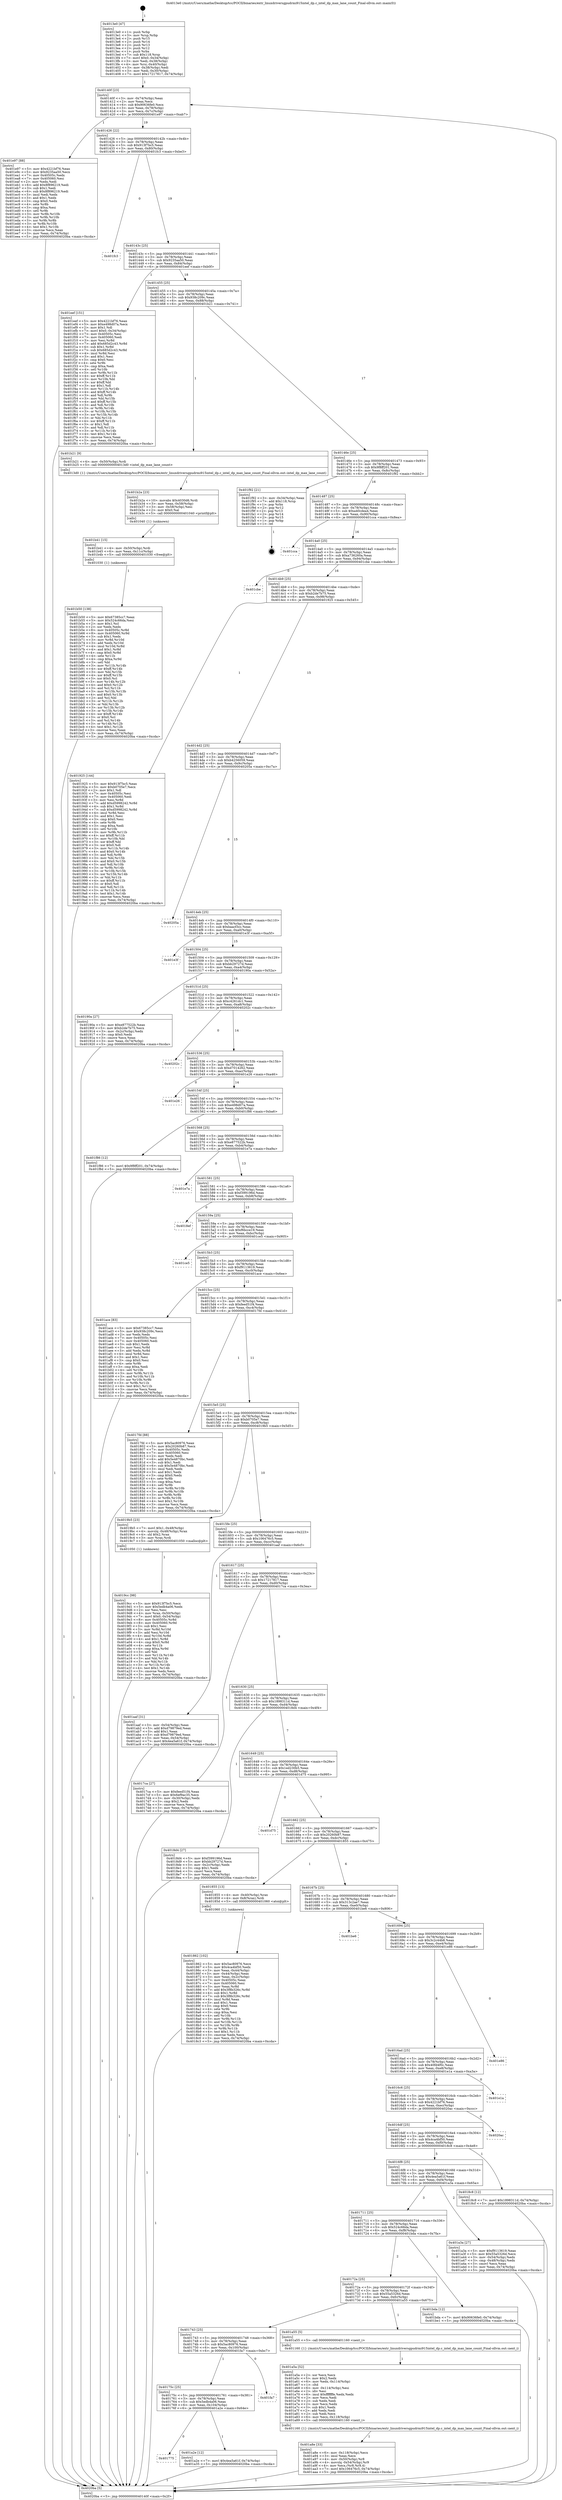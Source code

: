 digraph "0x4013e0" {
  label = "0x4013e0 (/mnt/c/Users/mathe/Desktop/tcc/POCII/binaries/extr_linuxdriversgpudrmi915intel_dp.c_intel_dp_max_lane_count_Final-ollvm.out::main(0))"
  labelloc = "t"
  node[shape=record]

  Entry [label="",width=0.3,height=0.3,shape=circle,fillcolor=black,style=filled]
  "0x40140f" [label="{
     0x40140f [23]\l
     | [instrs]\l
     &nbsp;&nbsp;0x40140f \<+3\>: mov -0x74(%rbp),%eax\l
     &nbsp;&nbsp;0x401412 \<+2\>: mov %eax,%ecx\l
     &nbsp;&nbsp;0x401414 \<+6\>: sub $0x90636fe0,%ecx\l
     &nbsp;&nbsp;0x40141a \<+3\>: mov %eax,-0x78(%rbp)\l
     &nbsp;&nbsp;0x40141d \<+3\>: mov %ecx,-0x7c(%rbp)\l
     &nbsp;&nbsp;0x401420 \<+6\>: je 0000000000401e97 \<main+0xab7\>\l
  }"]
  "0x401e97" [label="{
     0x401e97 [88]\l
     | [instrs]\l
     &nbsp;&nbsp;0x401e97 \<+5\>: mov $0x4221bf76,%eax\l
     &nbsp;&nbsp;0x401e9c \<+5\>: mov $0x9235aa50,%ecx\l
     &nbsp;&nbsp;0x401ea1 \<+7\>: mov 0x40505c,%edx\l
     &nbsp;&nbsp;0x401ea8 \<+7\>: mov 0x405060,%esi\l
     &nbsp;&nbsp;0x401eaf \<+2\>: mov %edx,%edi\l
     &nbsp;&nbsp;0x401eb1 \<+6\>: add $0x8f896219,%edi\l
     &nbsp;&nbsp;0x401eb7 \<+3\>: sub $0x1,%edi\l
     &nbsp;&nbsp;0x401eba \<+6\>: sub $0x8f896219,%edi\l
     &nbsp;&nbsp;0x401ec0 \<+3\>: imul %edi,%edx\l
     &nbsp;&nbsp;0x401ec3 \<+3\>: and $0x1,%edx\l
     &nbsp;&nbsp;0x401ec6 \<+3\>: cmp $0x0,%edx\l
     &nbsp;&nbsp;0x401ec9 \<+4\>: sete %r8b\l
     &nbsp;&nbsp;0x401ecd \<+3\>: cmp $0xa,%esi\l
     &nbsp;&nbsp;0x401ed0 \<+4\>: setl %r9b\l
     &nbsp;&nbsp;0x401ed4 \<+3\>: mov %r8b,%r10b\l
     &nbsp;&nbsp;0x401ed7 \<+3\>: and %r9b,%r10b\l
     &nbsp;&nbsp;0x401eda \<+3\>: xor %r9b,%r8b\l
     &nbsp;&nbsp;0x401edd \<+3\>: or %r8b,%r10b\l
     &nbsp;&nbsp;0x401ee0 \<+4\>: test $0x1,%r10b\l
     &nbsp;&nbsp;0x401ee4 \<+3\>: cmovne %ecx,%eax\l
     &nbsp;&nbsp;0x401ee7 \<+3\>: mov %eax,-0x74(%rbp)\l
     &nbsp;&nbsp;0x401eea \<+5\>: jmp 00000000004020ba \<main+0xcda\>\l
  }"]
  "0x401426" [label="{
     0x401426 [22]\l
     | [instrs]\l
     &nbsp;&nbsp;0x401426 \<+5\>: jmp 000000000040142b \<main+0x4b\>\l
     &nbsp;&nbsp;0x40142b \<+3\>: mov -0x78(%rbp),%eax\l
     &nbsp;&nbsp;0x40142e \<+5\>: sub $0x913f7bc5,%eax\l
     &nbsp;&nbsp;0x401433 \<+3\>: mov %eax,-0x80(%rbp)\l
     &nbsp;&nbsp;0x401436 \<+6\>: je 0000000000401fc3 \<main+0xbe3\>\l
  }"]
  Exit [label="",width=0.3,height=0.3,shape=circle,fillcolor=black,style=filled,peripheries=2]
  "0x401fc3" [label="{
     0x401fc3\l
  }", style=dashed]
  "0x40143c" [label="{
     0x40143c [25]\l
     | [instrs]\l
     &nbsp;&nbsp;0x40143c \<+5\>: jmp 0000000000401441 \<main+0x61\>\l
     &nbsp;&nbsp;0x401441 \<+3\>: mov -0x78(%rbp),%eax\l
     &nbsp;&nbsp;0x401444 \<+5\>: sub $0x9235aa50,%eax\l
     &nbsp;&nbsp;0x401449 \<+6\>: mov %eax,-0x84(%rbp)\l
     &nbsp;&nbsp;0x40144f \<+6\>: je 0000000000401eef \<main+0xb0f\>\l
  }"]
  "0x401b50" [label="{
     0x401b50 [138]\l
     | [instrs]\l
     &nbsp;&nbsp;0x401b50 \<+5\>: mov $0x67385cc7,%eax\l
     &nbsp;&nbsp;0x401b55 \<+5\>: mov $0x524c66da,%esi\l
     &nbsp;&nbsp;0x401b5a \<+2\>: mov $0x1,%cl\l
     &nbsp;&nbsp;0x401b5c \<+2\>: xor %edx,%edx\l
     &nbsp;&nbsp;0x401b5e \<+8\>: mov 0x40505c,%r8d\l
     &nbsp;&nbsp;0x401b66 \<+8\>: mov 0x405060,%r9d\l
     &nbsp;&nbsp;0x401b6e \<+3\>: sub $0x1,%edx\l
     &nbsp;&nbsp;0x401b71 \<+3\>: mov %r8d,%r10d\l
     &nbsp;&nbsp;0x401b74 \<+3\>: add %edx,%r10d\l
     &nbsp;&nbsp;0x401b77 \<+4\>: imul %r10d,%r8d\l
     &nbsp;&nbsp;0x401b7b \<+4\>: and $0x1,%r8d\l
     &nbsp;&nbsp;0x401b7f \<+4\>: cmp $0x0,%r8d\l
     &nbsp;&nbsp;0x401b83 \<+4\>: sete %r11b\l
     &nbsp;&nbsp;0x401b87 \<+4\>: cmp $0xa,%r9d\l
     &nbsp;&nbsp;0x401b8b \<+3\>: setl %bl\l
     &nbsp;&nbsp;0x401b8e \<+3\>: mov %r11b,%r14b\l
     &nbsp;&nbsp;0x401b91 \<+4\>: xor $0xff,%r14b\l
     &nbsp;&nbsp;0x401b95 \<+3\>: mov %bl,%r15b\l
     &nbsp;&nbsp;0x401b98 \<+4\>: xor $0xff,%r15b\l
     &nbsp;&nbsp;0x401b9c \<+3\>: xor $0x0,%cl\l
     &nbsp;&nbsp;0x401b9f \<+3\>: mov %r14b,%r12b\l
     &nbsp;&nbsp;0x401ba2 \<+4\>: and $0x0,%r12b\l
     &nbsp;&nbsp;0x401ba6 \<+3\>: and %cl,%r11b\l
     &nbsp;&nbsp;0x401ba9 \<+3\>: mov %r15b,%r13b\l
     &nbsp;&nbsp;0x401bac \<+4\>: and $0x0,%r13b\l
     &nbsp;&nbsp;0x401bb0 \<+2\>: and %cl,%bl\l
     &nbsp;&nbsp;0x401bb2 \<+3\>: or %r11b,%r12b\l
     &nbsp;&nbsp;0x401bb5 \<+3\>: or %bl,%r13b\l
     &nbsp;&nbsp;0x401bb8 \<+3\>: xor %r13b,%r12b\l
     &nbsp;&nbsp;0x401bbb \<+3\>: or %r15b,%r14b\l
     &nbsp;&nbsp;0x401bbe \<+4\>: xor $0xff,%r14b\l
     &nbsp;&nbsp;0x401bc2 \<+3\>: or $0x0,%cl\l
     &nbsp;&nbsp;0x401bc5 \<+3\>: and %cl,%r14b\l
     &nbsp;&nbsp;0x401bc8 \<+3\>: or %r14b,%r12b\l
     &nbsp;&nbsp;0x401bcb \<+4\>: test $0x1,%r12b\l
     &nbsp;&nbsp;0x401bcf \<+3\>: cmovne %esi,%eax\l
     &nbsp;&nbsp;0x401bd2 \<+3\>: mov %eax,-0x74(%rbp)\l
     &nbsp;&nbsp;0x401bd5 \<+5\>: jmp 00000000004020ba \<main+0xcda\>\l
  }"]
  "0x401eef" [label="{
     0x401eef [151]\l
     | [instrs]\l
     &nbsp;&nbsp;0x401eef \<+5\>: mov $0x4221bf76,%eax\l
     &nbsp;&nbsp;0x401ef4 \<+5\>: mov $0xe498d07a,%ecx\l
     &nbsp;&nbsp;0x401ef9 \<+2\>: mov $0x1,%dl\l
     &nbsp;&nbsp;0x401efb \<+7\>: movl $0x0,-0x34(%rbp)\l
     &nbsp;&nbsp;0x401f02 \<+7\>: mov 0x40505c,%esi\l
     &nbsp;&nbsp;0x401f09 \<+7\>: mov 0x405060,%edi\l
     &nbsp;&nbsp;0x401f10 \<+3\>: mov %esi,%r8d\l
     &nbsp;&nbsp;0x401f13 \<+7\>: add $0x685d2c43,%r8d\l
     &nbsp;&nbsp;0x401f1a \<+4\>: sub $0x1,%r8d\l
     &nbsp;&nbsp;0x401f1e \<+7\>: sub $0x685d2c43,%r8d\l
     &nbsp;&nbsp;0x401f25 \<+4\>: imul %r8d,%esi\l
     &nbsp;&nbsp;0x401f29 \<+3\>: and $0x1,%esi\l
     &nbsp;&nbsp;0x401f2c \<+3\>: cmp $0x0,%esi\l
     &nbsp;&nbsp;0x401f2f \<+4\>: sete %r9b\l
     &nbsp;&nbsp;0x401f33 \<+3\>: cmp $0xa,%edi\l
     &nbsp;&nbsp;0x401f36 \<+4\>: setl %r10b\l
     &nbsp;&nbsp;0x401f3a \<+3\>: mov %r9b,%r11b\l
     &nbsp;&nbsp;0x401f3d \<+4\>: xor $0xff,%r11b\l
     &nbsp;&nbsp;0x401f41 \<+3\>: mov %r10b,%bl\l
     &nbsp;&nbsp;0x401f44 \<+3\>: xor $0xff,%bl\l
     &nbsp;&nbsp;0x401f47 \<+3\>: xor $0x1,%dl\l
     &nbsp;&nbsp;0x401f4a \<+3\>: mov %r11b,%r14b\l
     &nbsp;&nbsp;0x401f4d \<+4\>: and $0xff,%r14b\l
     &nbsp;&nbsp;0x401f51 \<+3\>: and %dl,%r9b\l
     &nbsp;&nbsp;0x401f54 \<+3\>: mov %bl,%r15b\l
     &nbsp;&nbsp;0x401f57 \<+4\>: and $0xff,%r15b\l
     &nbsp;&nbsp;0x401f5b \<+3\>: and %dl,%r10b\l
     &nbsp;&nbsp;0x401f5e \<+3\>: or %r9b,%r14b\l
     &nbsp;&nbsp;0x401f61 \<+3\>: or %r10b,%r15b\l
     &nbsp;&nbsp;0x401f64 \<+3\>: xor %r15b,%r14b\l
     &nbsp;&nbsp;0x401f67 \<+3\>: or %bl,%r11b\l
     &nbsp;&nbsp;0x401f6a \<+4\>: xor $0xff,%r11b\l
     &nbsp;&nbsp;0x401f6e \<+3\>: or $0x1,%dl\l
     &nbsp;&nbsp;0x401f71 \<+3\>: and %dl,%r11b\l
     &nbsp;&nbsp;0x401f74 \<+3\>: or %r11b,%r14b\l
     &nbsp;&nbsp;0x401f77 \<+4\>: test $0x1,%r14b\l
     &nbsp;&nbsp;0x401f7b \<+3\>: cmovne %ecx,%eax\l
     &nbsp;&nbsp;0x401f7e \<+3\>: mov %eax,-0x74(%rbp)\l
     &nbsp;&nbsp;0x401f81 \<+5\>: jmp 00000000004020ba \<main+0xcda\>\l
  }"]
  "0x401455" [label="{
     0x401455 [25]\l
     | [instrs]\l
     &nbsp;&nbsp;0x401455 \<+5\>: jmp 000000000040145a \<main+0x7a\>\l
     &nbsp;&nbsp;0x40145a \<+3\>: mov -0x78(%rbp),%eax\l
     &nbsp;&nbsp;0x40145d \<+5\>: sub $0x938c209c,%eax\l
     &nbsp;&nbsp;0x401462 \<+6\>: mov %eax,-0x88(%rbp)\l
     &nbsp;&nbsp;0x401468 \<+6\>: je 0000000000401b21 \<main+0x741\>\l
  }"]
  "0x401b41" [label="{
     0x401b41 [15]\l
     | [instrs]\l
     &nbsp;&nbsp;0x401b41 \<+4\>: mov -0x50(%rbp),%rdi\l
     &nbsp;&nbsp;0x401b45 \<+6\>: mov %eax,-0x11c(%rbp)\l
     &nbsp;&nbsp;0x401b4b \<+5\>: call 0000000000401030 \<free@plt\>\l
     | [calls]\l
     &nbsp;&nbsp;0x401030 \{1\} (unknown)\l
  }"]
  "0x401b21" [label="{
     0x401b21 [9]\l
     | [instrs]\l
     &nbsp;&nbsp;0x401b21 \<+4\>: mov -0x50(%rbp),%rdi\l
     &nbsp;&nbsp;0x401b25 \<+5\>: call 00000000004013d0 \<intel_dp_max_lane_count\>\l
     | [calls]\l
     &nbsp;&nbsp;0x4013d0 \{1\} (/mnt/c/Users/mathe/Desktop/tcc/POCII/binaries/extr_linuxdriversgpudrmi915intel_dp.c_intel_dp_max_lane_count_Final-ollvm.out::intel_dp_max_lane_count)\l
  }"]
  "0x40146e" [label="{
     0x40146e [25]\l
     | [instrs]\l
     &nbsp;&nbsp;0x40146e \<+5\>: jmp 0000000000401473 \<main+0x93\>\l
     &nbsp;&nbsp;0x401473 \<+3\>: mov -0x78(%rbp),%eax\l
     &nbsp;&nbsp;0x401476 \<+5\>: sub $0x9f8ff201,%eax\l
     &nbsp;&nbsp;0x40147b \<+6\>: mov %eax,-0x8c(%rbp)\l
     &nbsp;&nbsp;0x401481 \<+6\>: je 0000000000401f92 \<main+0xbb2\>\l
  }"]
  "0x401b2a" [label="{
     0x401b2a [23]\l
     | [instrs]\l
     &nbsp;&nbsp;0x401b2a \<+10\>: movabs $0x4030d6,%rdi\l
     &nbsp;&nbsp;0x401b34 \<+3\>: mov %eax,-0x58(%rbp)\l
     &nbsp;&nbsp;0x401b37 \<+3\>: mov -0x58(%rbp),%esi\l
     &nbsp;&nbsp;0x401b3a \<+2\>: mov $0x0,%al\l
     &nbsp;&nbsp;0x401b3c \<+5\>: call 0000000000401040 \<printf@plt\>\l
     | [calls]\l
     &nbsp;&nbsp;0x401040 \{1\} (unknown)\l
  }"]
  "0x401f92" [label="{
     0x401f92 [21]\l
     | [instrs]\l
     &nbsp;&nbsp;0x401f92 \<+3\>: mov -0x34(%rbp),%eax\l
     &nbsp;&nbsp;0x401f95 \<+7\>: add $0x118,%rsp\l
     &nbsp;&nbsp;0x401f9c \<+1\>: pop %rbx\l
     &nbsp;&nbsp;0x401f9d \<+2\>: pop %r12\l
     &nbsp;&nbsp;0x401f9f \<+2\>: pop %r13\l
     &nbsp;&nbsp;0x401fa1 \<+2\>: pop %r14\l
     &nbsp;&nbsp;0x401fa3 \<+2\>: pop %r15\l
     &nbsp;&nbsp;0x401fa5 \<+1\>: pop %rbp\l
     &nbsp;&nbsp;0x401fa6 \<+1\>: ret\l
  }"]
  "0x401487" [label="{
     0x401487 [25]\l
     | [instrs]\l
     &nbsp;&nbsp;0x401487 \<+5\>: jmp 000000000040148c \<main+0xac\>\l
     &nbsp;&nbsp;0x40148c \<+3\>: mov -0x78(%rbp),%eax\l
     &nbsp;&nbsp;0x40148f \<+5\>: sub $0xa40cdea4,%eax\l
     &nbsp;&nbsp;0x401494 \<+6\>: mov %eax,-0x90(%rbp)\l
     &nbsp;&nbsp;0x40149a \<+6\>: je 0000000000401cca \<main+0x8ea\>\l
  }"]
  "0x401a8e" [label="{
     0x401a8e [33]\l
     | [instrs]\l
     &nbsp;&nbsp;0x401a8e \<+6\>: mov -0x118(%rbp),%ecx\l
     &nbsp;&nbsp;0x401a94 \<+3\>: imul %eax,%ecx\l
     &nbsp;&nbsp;0x401a97 \<+4\>: mov -0x50(%rbp),%r8\l
     &nbsp;&nbsp;0x401a9b \<+4\>: movslq -0x54(%rbp),%r9\l
     &nbsp;&nbsp;0x401a9f \<+4\>: mov %ecx,(%r8,%r9,4)\l
     &nbsp;&nbsp;0x401aa3 \<+7\>: movl $0x106476c5,-0x74(%rbp)\l
     &nbsp;&nbsp;0x401aaa \<+5\>: jmp 00000000004020ba \<main+0xcda\>\l
  }"]
  "0x401cca" [label="{
     0x401cca\l
  }", style=dashed]
  "0x4014a0" [label="{
     0x4014a0 [25]\l
     | [instrs]\l
     &nbsp;&nbsp;0x4014a0 \<+5\>: jmp 00000000004014a5 \<main+0xc5\>\l
     &nbsp;&nbsp;0x4014a5 \<+3\>: mov -0x78(%rbp),%eax\l
     &nbsp;&nbsp;0x4014a8 \<+5\>: sub $0xa736260a,%eax\l
     &nbsp;&nbsp;0x4014ad \<+6\>: mov %eax,-0x94(%rbp)\l
     &nbsp;&nbsp;0x4014b3 \<+6\>: je 0000000000401cbe \<main+0x8de\>\l
  }"]
  "0x401a5a" [label="{
     0x401a5a [52]\l
     | [instrs]\l
     &nbsp;&nbsp;0x401a5a \<+2\>: xor %ecx,%ecx\l
     &nbsp;&nbsp;0x401a5c \<+5\>: mov $0x2,%edx\l
     &nbsp;&nbsp;0x401a61 \<+6\>: mov %edx,-0x114(%rbp)\l
     &nbsp;&nbsp;0x401a67 \<+1\>: cltd\l
     &nbsp;&nbsp;0x401a68 \<+6\>: mov -0x114(%rbp),%esi\l
     &nbsp;&nbsp;0x401a6e \<+2\>: idiv %esi\l
     &nbsp;&nbsp;0x401a70 \<+6\>: imul $0xfffffffe,%edx,%edx\l
     &nbsp;&nbsp;0x401a76 \<+2\>: mov %ecx,%edi\l
     &nbsp;&nbsp;0x401a78 \<+2\>: sub %edx,%edi\l
     &nbsp;&nbsp;0x401a7a \<+2\>: mov %ecx,%edx\l
     &nbsp;&nbsp;0x401a7c \<+3\>: sub $0x1,%edx\l
     &nbsp;&nbsp;0x401a7f \<+2\>: add %edx,%edi\l
     &nbsp;&nbsp;0x401a81 \<+2\>: sub %edi,%ecx\l
     &nbsp;&nbsp;0x401a83 \<+6\>: mov %ecx,-0x118(%rbp)\l
     &nbsp;&nbsp;0x401a89 \<+5\>: call 0000000000401160 \<next_i\>\l
     | [calls]\l
     &nbsp;&nbsp;0x401160 \{1\} (/mnt/c/Users/mathe/Desktop/tcc/POCII/binaries/extr_linuxdriversgpudrmi915intel_dp.c_intel_dp_max_lane_count_Final-ollvm.out::next_i)\l
  }"]
  "0x401cbe" [label="{
     0x401cbe\l
  }", style=dashed]
  "0x4014b9" [label="{
     0x4014b9 [25]\l
     | [instrs]\l
     &nbsp;&nbsp;0x4014b9 \<+5\>: jmp 00000000004014be \<main+0xde\>\l
     &nbsp;&nbsp;0x4014be \<+3\>: mov -0x78(%rbp),%eax\l
     &nbsp;&nbsp;0x4014c1 \<+5\>: sub $0xb2de7b75,%eax\l
     &nbsp;&nbsp;0x4014c6 \<+6\>: mov %eax,-0x98(%rbp)\l
     &nbsp;&nbsp;0x4014cc \<+6\>: je 0000000000401925 \<main+0x545\>\l
  }"]
  "0x401775" [label="{
     0x401775\l
  }", style=dashed]
  "0x401925" [label="{
     0x401925 [144]\l
     | [instrs]\l
     &nbsp;&nbsp;0x401925 \<+5\>: mov $0x913f7bc5,%eax\l
     &nbsp;&nbsp;0x40192a \<+5\>: mov $0xb0705e7,%ecx\l
     &nbsp;&nbsp;0x40192f \<+2\>: mov $0x1,%dl\l
     &nbsp;&nbsp;0x401931 \<+7\>: mov 0x40505c,%esi\l
     &nbsp;&nbsp;0x401938 \<+7\>: mov 0x405060,%edi\l
     &nbsp;&nbsp;0x40193f \<+3\>: mov %esi,%r8d\l
     &nbsp;&nbsp;0x401942 \<+7\>: add $0xd5998242,%r8d\l
     &nbsp;&nbsp;0x401949 \<+4\>: sub $0x1,%r8d\l
     &nbsp;&nbsp;0x40194d \<+7\>: sub $0xd5998242,%r8d\l
     &nbsp;&nbsp;0x401954 \<+4\>: imul %r8d,%esi\l
     &nbsp;&nbsp;0x401958 \<+3\>: and $0x1,%esi\l
     &nbsp;&nbsp;0x40195b \<+3\>: cmp $0x0,%esi\l
     &nbsp;&nbsp;0x40195e \<+4\>: sete %r9b\l
     &nbsp;&nbsp;0x401962 \<+3\>: cmp $0xa,%edi\l
     &nbsp;&nbsp;0x401965 \<+4\>: setl %r10b\l
     &nbsp;&nbsp;0x401969 \<+3\>: mov %r9b,%r11b\l
     &nbsp;&nbsp;0x40196c \<+4\>: xor $0xff,%r11b\l
     &nbsp;&nbsp;0x401970 \<+3\>: mov %r10b,%bl\l
     &nbsp;&nbsp;0x401973 \<+3\>: xor $0xff,%bl\l
     &nbsp;&nbsp;0x401976 \<+3\>: xor $0x0,%dl\l
     &nbsp;&nbsp;0x401979 \<+3\>: mov %r11b,%r14b\l
     &nbsp;&nbsp;0x40197c \<+4\>: and $0x0,%r14b\l
     &nbsp;&nbsp;0x401980 \<+3\>: and %dl,%r9b\l
     &nbsp;&nbsp;0x401983 \<+3\>: mov %bl,%r15b\l
     &nbsp;&nbsp;0x401986 \<+4\>: and $0x0,%r15b\l
     &nbsp;&nbsp;0x40198a \<+3\>: and %dl,%r10b\l
     &nbsp;&nbsp;0x40198d \<+3\>: or %r9b,%r14b\l
     &nbsp;&nbsp;0x401990 \<+3\>: or %r10b,%r15b\l
     &nbsp;&nbsp;0x401993 \<+3\>: xor %r15b,%r14b\l
     &nbsp;&nbsp;0x401996 \<+3\>: or %bl,%r11b\l
     &nbsp;&nbsp;0x401999 \<+4\>: xor $0xff,%r11b\l
     &nbsp;&nbsp;0x40199d \<+3\>: or $0x0,%dl\l
     &nbsp;&nbsp;0x4019a0 \<+3\>: and %dl,%r11b\l
     &nbsp;&nbsp;0x4019a3 \<+3\>: or %r11b,%r14b\l
     &nbsp;&nbsp;0x4019a6 \<+4\>: test $0x1,%r14b\l
     &nbsp;&nbsp;0x4019aa \<+3\>: cmovne %ecx,%eax\l
     &nbsp;&nbsp;0x4019ad \<+3\>: mov %eax,-0x74(%rbp)\l
     &nbsp;&nbsp;0x4019b0 \<+5\>: jmp 00000000004020ba \<main+0xcda\>\l
  }"]
  "0x4014d2" [label="{
     0x4014d2 [25]\l
     | [instrs]\l
     &nbsp;&nbsp;0x4014d2 \<+5\>: jmp 00000000004014d7 \<main+0xf7\>\l
     &nbsp;&nbsp;0x4014d7 \<+3\>: mov -0x78(%rbp),%eax\l
     &nbsp;&nbsp;0x4014da \<+5\>: sub $0xb4256059,%eax\l
     &nbsp;&nbsp;0x4014df \<+6\>: mov %eax,-0x9c(%rbp)\l
     &nbsp;&nbsp;0x4014e5 \<+6\>: je 000000000040205a \<main+0xc7a\>\l
  }"]
  "0x401a2e" [label="{
     0x401a2e [12]\l
     | [instrs]\l
     &nbsp;&nbsp;0x401a2e \<+7\>: movl $0x4ea5a61f,-0x74(%rbp)\l
     &nbsp;&nbsp;0x401a35 \<+5\>: jmp 00000000004020ba \<main+0xcda\>\l
  }"]
  "0x40205a" [label="{
     0x40205a\l
  }", style=dashed]
  "0x4014eb" [label="{
     0x4014eb [25]\l
     | [instrs]\l
     &nbsp;&nbsp;0x4014eb \<+5\>: jmp 00000000004014f0 \<main+0x110\>\l
     &nbsp;&nbsp;0x4014f0 \<+3\>: mov -0x78(%rbp),%eax\l
     &nbsp;&nbsp;0x4014f3 \<+5\>: sub $0xbaacf3cc,%eax\l
     &nbsp;&nbsp;0x4014f8 \<+6\>: mov %eax,-0xa0(%rbp)\l
     &nbsp;&nbsp;0x4014fe \<+6\>: je 0000000000401e3f \<main+0xa5f\>\l
  }"]
  "0x40175c" [label="{
     0x40175c [25]\l
     | [instrs]\l
     &nbsp;&nbsp;0x40175c \<+5\>: jmp 0000000000401761 \<main+0x381\>\l
     &nbsp;&nbsp;0x401761 \<+3\>: mov -0x78(%rbp),%eax\l
     &nbsp;&nbsp;0x401764 \<+5\>: sub $0x5edb4a06,%eax\l
     &nbsp;&nbsp;0x401769 \<+6\>: mov %eax,-0x104(%rbp)\l
     &nbsp;&nbsp;0x40176f \<+6\>: je 0000000000401a2e \<main+0x64e\>\l
  }"]
  "0x401e3f" [label="{
     0x401e3f\l
  }", style=dashed]
  "0x401504" [label="{
     0x401504 [25]\l
     | [instrs]\l
     &nbsp;&nbsp;0x401504 \<+5\>: jmp 0000000000401509 \<main+0x129\>\l
     &nbsp;&nbsp;0x401509 \<+3\>: mov -0x78(%rbp),%eax\l
     &nbsp;&nbsp;0x40150c \<+5\>: sub $0xbb29727d,%eax\l
     &nbsp;&nbsp;0x401511 \<+6\>: mov %eax,-0xa4(%rbp)\l
     &nbsp;&nbsp;0x401517 \<+6\>: je 000000000040190a \<main+0x52a\>\l
  }"]
  "0x401fa7" [label="{
     0x401fa7\l
  }", style=dashed]
  "0x40190a" [label="{
     0x40190a [27]\l
     | [instrs]\l
     &nbsp;&nbsp;0x40190a \<+5\>: mov $0xe877522b,%eax\l
     &nbsp;&nbsp;0x40190f \<+5\>: mov $0xb2de7b75,%ecx\l
     &nbsp;&nbsp;0x401914 \<+3\>: mov -0x2c(%rbp),%edx\l
     &nbsp;&nbsp;0x401917 \<+3\>: cmp $0x0,%edx\l
     &nbsp;&nbsp;0x40191a \<+3\>: cmove %ecx,%eax\l
     &nbsp;&nbsp;0x40191d \<+3\>: mov %eax,-0x74(%rbp)\l
     &nbsp;&nbsp;0x401920 \<+5\>: jmp 00000000004020ba \<main+0xcda\>\l
  }"]
  "0x40151d" [label="{
     0x40151d [25]\l
     | [instrs]\l
     &nbsp;&nbsp;0x40151d \<+5\>: jmp 0000000000401522 \<main+0x142\>\l
     &nbsp;&nbsp;0x401522 \<+3\>: mov -0x78(%rbp),%eax\l
     &nbsp;&nbsp;0x401525 \<+5\>: sub $0xc4261dc1,%eax\l
     &nbsp;&nbsp;0x40152a \<+6\>: mov %eax,-0xa8(%rbp)\l
     &nbsp;&nbsp;0x401530 \<+6\>: je 000000000040202c \<main+0xc4c\>\l
  }"]
  "0x401743" [label="{
     0x401743 [25]\l
     | [instrs]\l
     &nbsp;&nbsp;0x401743 \<+5\>: jmp 0000000000401748 \<main+0x368\>\l
     &nbsp;&nbsp;0x401748 \<+3\>: mov -0x78(%rbp),%eax\l
     &nbsp;&nbsp;0x40174b \<+5\>: sub $0x5ac80976,%eax\l
     &nbsp;&nbsp;0x401750 \<+6\>: mov %eax,-0x100(%rbp)\l
     &nbsp;&nbsp;0x401756 \<+6\>: je 0000000000401fa7 \<main+0xbc7\>\l
  }"]
  "0x40202c" [label="{
     0x40202c\l
  }", style=dashed]
  "0x401536" [label="{
     0x401536 [25]\l
     | [instrs]\l
     &nbsp;&nbsp;0x401536 \<+5\>: jmp 000000000040153b \<main+0x15b\>\l
     &nbsp;&nbsp;0x40153b \<+3\>: mov -0x78(%rbp),%eax\l
     &nbsp;&nbsp;0x40153e \<+5\>: sub $0xd7014262,%eax\l
     &nbsp;&nbsp;0x401543 \<+6\>: mov %eax,-0xac(%rbp)\l
     &nbsp;&nbsp;0x401549 \<+6\>: je 0000000000401e26 \<main+0xa46\>\l
  }"]
  "0x401a55" [label="{
     0x401a55 [5]\l
     | [instrs]\l
     &nbsp;&nbsp;0x401a55 \<+5\>: call 0000000000401160 \<next_i\>\l
     | [calls]\l
     &nbsp;&nbsp;0x401160 \{1\} (/mnt/c/Users/mathe/Desktop/tcc/POCII/binaries/extr_linuxdriversgpudrmi915intel_dp.c_intel_dp_max_lane_count_Final-ollvm.out::next_i)\l
  }"]
  "0x401e26" [label="{
     0x401e26\l
  }", style=dashed]
  "0x40154f" [label="{
     0x40154f [25]\l
     | [instrs]\l
     &nbsp;&nbsp;0x40154f \<+5\>: jmp 0000000000401554 \<main+0x174\>\l
     &nbsp;&nbsp;0x401554 \<+3\>: mov -0x78(%rbp),%eax\l
     &nbsp;&nbsp;0x401557 \<+5\>: sub $0xe498d07a,%eax\l
     &nbsp;&nbsp;0x40155c \<+6\>: mov %eax,-0xb0(%rbp)\l
     &nbsp;&nbsp;0x401562 \<+6\>: je 0000000000401f86 \<main+0xba6\>\l
  }"]
  "0x40172a" [label="{
     0x40172a [25]\l
     | [instrs]\l
     &nbsp;&nbsp;0x40172a \<+5\>: jmp 000000000040172f \<main+0x34f\>\l
     &nbsp;&nbsp;0x40172f \<+3\>: mov -0x78(%rbp),%eax\l
     &nbsp;&nbsp;0x401732 \<+5\>: sub $0x55a5326d,%eax\l
     &nbsp;&nbsp;0x401737 \<+6\>: mov %eax,-0xfc(%rbp)\l
     &nbsp;&nbsp;0x40173d \<+6\>: je 0000000000401a55 \<main+0x675\>\l
  }"]
  "0x401f86" [label="{
     0x401f86 [12]\l
     | [instrs]\l
     &nbsp;&nbsp;0x401f86 \<+7\>: movl $0x9f8ff201,-0x74(%rbp)\l
     &nbsp;&nbsp;0x401f8d \<+5\>: jmp 00000000004020ba \<main+0xcda\>\l
  }"]
  "0x401568" [label="{
     0x401568 [25]\l
     | [instrs]\l
     &nbsp;&nbsp;0x401568 \<+5\>: jmp 000000000040156d \<main+0x18d\>\l
     &nbsp;&nbsp;0x40156d \<+3\>: mov -0x78(%rbp),%eax\l
     &nbsp;&nbsp;0x401570 \<+5\>: sub $0xe877522b,%eax\l
     &nbsp;&nbsp;0x401575 \<+6\>: mov %eax,-0xb4(%rbp)\l
     &nbsp;&nbsp;0x40157b \<+6\>: je 0000000000401e7a \<main+0xa9a\>\l
  }"]
  "0x401bda" [label="{
     0x401bda [12]\l
     | [instrs]\l
     &nbsp;&nbsp;0x401bda \<+7\>: movl $0x90636fe0,-0x74(%rbp)\l
     &nbsp;&nbsp;0x401be1 \<+5\>: jmp 00000000004020ba \<main+0xcda\>\l
  }"]
  "0x401e7a" [label="{
     0x401e7a\l
  }", style=dashed]
  "0x401581" [label="{
     0x401581 [25]\l
     | [instrs]\l
     &nbsp;&nbsp;0x401581 \<+5\>: jmp 0000000000401586 \<main+0x1a6\>\l
     &nbsp;&nbsp;0x401586 \<+3\>: mov -0x78(%rbp),%eax\l
     &nbsp;&nbsp;0x401589 \<+5\>: sub $0xf399196d,%eax\l
     &nbsp;&nbsp;0x40158e \<+6\>: mov %eax,-0xb8(%rbp)\l
     &nbsp;&nbsp;0x401594 \<+6\>: je 00000000004018ef \<main+0x50f\>\l
  }"]
  "0x401711" [label="{
     0x401711 [25]\l
     | [instrs]\l
     &nbsp;&nbsp;0x401711 \<+5\>: jmp 0000000000401716 \<main+0x336\>\l
     &nbsp;&nbsp;0x401716 \<+3\>: mov -0x78(%rbp),%eax\l
     &nbsp;&nbsp;0x401719 \<+5\>: sub $0x524c66da,%eax\l
     &nbsp;&nbsp;0x40171e \<+6\>: mov %eax,-0xf8(%rbp)\l
     &nbsp;&nbsp;0x401724 \<+6\>: je 0000000000401bda \<main+0x7fa\>\l
  }"]
  "0x4018ef" [label="{
     0x4018ef\l
  }", style=dashed]
  "0x40159a" [label="{
     0x40159a [25]\l
     | [instrs]\l
     &nbsp;&nbsp;0x40159a \<+5\>: jmp 000000000040159f \<main+0x1bf\>\l
     &nbsp;&nbsp;0x40159f \<+3\>: mov -0x78(%rbp),%eax\l
     &nbsp;&nbsp;0x4015a2 \<+5\>: sub $0xf6bcce19,%eax\l
     &nbsp;&nbsp;0x4015a7 \<+6\>: mov %eax,-0xbc(%rbp)\l
     &nbsp;&nbsp;0x4015ad \<+6\>: je 0000000000401ce5 \<main+0x905\>\l
  }"]
  "0x401a3a" [label="{
     0x401a3a [27]\l
     | [instrs]\l
     &nbsp;&nbsp;0x401a3a \<+5\>: mov $0xf9113619,%eax\l
     &nbsp;&nbsp;0x401a3f \<+5\>: mov $0x55a5326d,%ecx\l
     &nbsp;&nbsp;0x401a44 \<+3\>: mov -0x54(%rbp),%edx\l
     &nbsp;&nbsp;0x401a47 \<+3\>: cmp -0x48(%rbp),%edx\l
     &nbsp;&nbsp;0x401a4a \<+3\>: cmovl %ecx,%eax\l
     &nbsp;&nbsp;0x401a4d \<+3\>: mov %eax,-0x74(%rbp)\l
     &nbsp;&nbsp;0x401a50 \<+5\>: jmp 00000000004020ba \<main+0xcda\>\l
  }"]
  "0x401ce5" [label="{
     0x401ce5\l
  }", style=dashed]
  "0x4015b3" [label="{
     0x4015b3 [25]\l
     | [instrs]\l
     &nbsp;&nbsp;0x4015b3 \<+5\>: jmp 00000000004015b8 \<main+0x1d8\>\l
     &nbsp;&nbsp;0x4015b8 \<+3\>: mov -0x78(%rbp),%eax\l
     &nbsp;&nbsp;0x4015bb \<+5\>: sub $0xf9113619,%eax\l
     &nbsp;&nbsp;0x4015c0 \<+6\>: mov %eax,-0xc0(%rbp)\l
     &nbsp;&nbsp;0x4015c6 \<+6\>: je 0000000000401ace \<main+0x6ee\>\l
  }"]
  "0x4019cc" [label="{
     0x4019cc [98]\l
     | [instrs]\l
     &nbsp;&nbsp;0x4019cc \<+5\>: mov $0x913f7bc5,%ecx\l
     &nbsp;&nbsp;0x4019d1 \<+5\>: mov $0x5edb4a06,%edx\l
     &nbsp;&nbsp;0x4019d6 \<+2\>: xor %esi,%esi\l
     &nbsp;&nbsp;0x4019d8 \<+4\>: mov %rax,-0x50(%rbp)\l
     &nbsp;&nbsp;0x4019dc \<+7\>: movl $0x0,-0x54(%rbp)\l
     &nbsp;&nbsp;0x4019e3 \<+8\>: mov 0x40505c,%r8d\l
     &nbsp;&nbsp;0x4019eb \<+8\>: mov 0x405060,%r9d\l
     &nbsp;&nbsp;0x4019f3 \<+3\>: sub $0x1,%esi\l
     &nbsp;&nbsp;0x4019f6 \<+3\>: mov %r8d,%r10d\l
     &nbsp;&nbsp;0x4019f9 \<+3\>: add %esi,%r10d\l
     &nbsp;&nbsp;0x4019fc \<+4\>: imul %r10d,%r8d\l
     &nbsp;&nbsp;0x401a00 \<+4\>: and $0x1,%r8d\l
     &nbsp;&nbsp;0x401a04 \<+4\>: cmp $0x0,%r8d\l
     &nbsp;&nbsp;0x401a08 \<+4\>: sete %r11b\l
     &nbsp;&nbsp;0x401a0c \<+4\>: cmp $0xa,%r9d\l
     &nbsp;&nbsp;0x401a10 \<+3\>: setl %bl\l
     &nbsp;&nbsp;0x401a13 \<+3\>: mov %r11b,%r14b\l
     &nbsp;&nbsp;0x401a16 \<+3\>: and %bl,%r14b\l
     &nbsp;&nbsp;0x401a19 \<+3\>: xor %bl,%r11b\l
     &nbsp;&nbsp;0x401a1c \<+3\>: or %r11b,%r14b\l
     &nbsp;&nbsp;0x401a1f \<+4\>: test $0x1,%r14b\l
     &nbsp;&nbsp;0x401a23 \<+3\>: cmovne %edx,%ecx\l
     &nbsp;&nbsp;0x401a26 \<+3\>: mov %ecx,-0x74(%rbp)\l
     &nbsp;&nbsp;0x401a29 \<+5\>: jmp 00000000004020ba \<main+0xcda\>\l
  }"]
  "0x401ace" [label="{
     0x401ace [83]\l
     | [instrs]\l
     &nbsp;&nbsp;0x401ace \<+5\>: mov $0x67385cc7,%eax\l
     &nbsp;&nbsp;0x401ad3 \<+5\>: mov $0x938c209c,%ecx\l
     &nbsp;&nbsp;0x401ad8 \<+2\>: xor %edx,%edx\l
     &nbsp;&nbsp;0x401ada \<+7\>: mov 0x40505c,%esi\l
     &nbsp;&nbsp;0x401ae1 \<+7\>: mov 0x405060,%edi\l
     &nbsp;&nbsp;0x401ae8 \<+3\>: sub $0x1,%edx\l
     &nbsp;&nbsp;0x401aeb \<+3\>: mov %esi,%r8d\l
     &nbsp;&nbsp;0x401aee \<+3\>: add %edx,%r8d\l
     &nbsp;&nbsp;0x401af1 \<+4\>: imul %r8d,%esi\l
     &nbsp;&nbsp;0x401af5 \<+3\>: and $0x1,%esi\l
     &nbsp;&nbsp;0x401af8 \<+3\>: cmp $0x0,%esi\l
     &nbsp;&nbsp;0x401afb \<+4\>: sete %r9b\l
     &nbsp;&nbsp;0x401aff \<+3\>: cmp $0xa,%edi\l
     &nbsp;&nbsp;0x401b02 \<+4\>: setl %r10b\l
     &nbsp;&nbsp;0x401b06 \<+3\>: mov %r9b,%r11b\l
     &nbsp;&nbsp;0x401b09 \<+3\>: and %r10b,%r11b\l
     &nbsp;&nbsp;0x401b0c \<+3\>: xor %r10b,%r9b\l
     &nbsp;&nbsp;0x401b0f \<+3\>: or %r9b,%r11b\l
     &nbsp;&nbsp;0x401b12 \<+4\>: test $0x1,%r11b\l
     &nbsp;&nbsp;0x401b16 \<+3\>: cmovne %ecx,%eax\l
     &nbsp;&nbsp;0x401b19 \<+3\>: mov %eax,-0x74(%rbp)\l
     &nbsp;&nbsp;0x401b1c \<+5\>: jmp 00000000004020ba \<main+0xcda\>\l
  }"]
  "0x4015cc" [label="{
     0x4015cc [25]\l
     | [instrs]\l
     &nbsp;&nbsp;0x4015cc \<+5\>: jmp 00000000004015d1 \<main+0x1f1\>\l
     &nbsp;&nbsp;0x4015d1 \<+3\>: mov -0x78(%rbp),%eax\l
     &nbsp;&nbsp;0x4015d4 \<+5\>: sub $0xfeed51f4,%eax\l
     &nbsp;&nbsp;0x4015d9 \<+6\>: mov %eax,-0xc4(%rbp)\l
     &nbsp;&nbsp;0x4015df \<+6\>: je 00000000004017fd \<main+0x41d\>\l
  }"]
  "0x4016f8" [label="{
     0x4016f8 [25]\l
     | [instrs]\l
     &nbsp;&nbsp;0x4016f8 \<+5\>: jmp 00000000004016fd \<main+0x31d\>\l
     &nbsp;&nbsp;0x4016fd \<+3\>: mov -0x78(%rbp),%eax\l
     &nbsp;&nbsp;0x401700 \<+5\>: sub $0x4ea5a61f,%eax\l
     &nbsp;&nbsp;0x401705 \<+6\>: mov %eax,-0xf4(%rbp)\l
     &nbsp;&nbsp;0x40170b \<+6\>: je 0000000000401a3a \<main+0x65a\>\l
  }"]
  "0x4017fd" [label="{
     0x4017fd [88]\l
     | [instrs]\l
     &nbsp;&nbsp;0x4017fd \<+5\>: mov $0x5ac80976,%eax\l
     &nbsp;&nbsp;0x401802 \<+5\>: mov $0x20260b87,%ecx\l
     &nbsp;&nbsp;0x401807 \<+7\>: mov 0x40505c,%edx\l
     &nbsp;&nbsp;0x40180e \<+7\>: mov 0x405060,%esi\l
     &nbsp;&nbsp;0x401815 \<+2\>: mov %edx,%edi\l
     &nbsp;&nbsp;0x401817 \<+6\>: add $0x5e4870bc,%edi\l
     &nbsp;&nbsp;0x40181d \<+3\>: sub $0x1,%edi\l
     &nbsp;&nbsp;0x401820 \<+6\>: sub $0x5e4870bc,%edi\l
     &nbsp;&nbsp;0x401826 \<+3\>: imul %edi,%edx\l
     &nbsp;&nbsp;0x401829 \<+3\>: and $0x1,%edx\l
     &nbsp;&nbsp;0x40182c \<+3\>: cmp $0x0,%edx\l
     &nbsp;&nbsp;0x40182f \<+4\>: sete %r8b\l
     &nbsp;&nbsp;0x401833 \<+3\>: cmp $0xa,%esi\l
     &nbsp;&nbsp;0x401836 \<+4\>: setl %r9b\l
     &nbsp;&nbsp;0x40183a \<+3\>: mov %r8b,%r10b\l
     &nbsp;&nbsp;0x40183d \<+3\>: and %r9b,%r10b\l
     &nbsp;&nbsp;0x401840 \<+3\>: xor %r9b,%r8b\l
     &nbsp;&nbsp;0x401843 \<+3\>: or %r8b,%r10b\l
     &nbsp;&nbsp;0x401846 \<+4\>: test $0x1,%r10b\l
     &nbsp;&nbsp;0x40184a \<+3\>: cmovne %ecx,%eax\l
     &nbsp;&nbsp;0x40184d \<+3\>: mov %eax,-0x74(%rbp)\l
     &nbsp;&nbsp;0x401850 \<+5\>: jmp 00000000004020ba \<main+0xcda\>\l
  }"]
  "0x4015e5" [label="{
     0x4015e5 [25]\l
     | [instrs]\l
     &nbsp;&nbsp;0x4015e5 \<+5\>: jmp 00000000004015ea \<main+0x20a\>\l
     &nbsp;&nbsp;0x4015ea \<+3\>: mov -0x78(%rbp),%eax\l
     &nbsp;&nbsp;0x4015ed \<+5\>: sub $0xb0705e7,%eax\l
     &nbsp;&nbsp;0x4015f2 \<+6\>: mov %eax,-0xc8(%rbp)\l
     &nbsp;&nbsp;0x4015f8 \<+6\>: je 00000000004019b5 \<main+0x5d5\>\l
  }"]
  "0x4018c8" [label="{
     0x4018c8 [12]\l
     | [instrs]\l
     &nbsp;&nbsp;0x4018c8 \<+7\>: movl $0x1898311d,-0x74(%rbp)\l
     &nbsp;&nbsp;0x4018cf \<+5\>: jmp 00000000004020ba \<main+0xcda\>\l
  }"]
  "0x4019b5" [label="{
     0x4019b5 [23]\l
     | [instrs]\l
     &nbsp;&nbsp;0x4019b5 \<+7\>: movl $0x1,-0x48(%rbp)\l
     &nbsp;&nbsp;0x4019bc \<+4\>: movslq -0x48(%rbp),%rax\l
     &nbsp;&nbsp;0x4019c0 \<+4\>: shl $0x2,%rax\l
     &nbsp;&nbsp;0x4019c4 \<+3\>: mov %rax,%rdi\l
     &nbsp;&nbsp;0x4019c7 \<+5\>: call 0000000000401050 \<malloc@plt\>\l
     | [calls]\l
     &nbsp;&nbsp;0x401050 \{1\} (unknown)\l
  }"]
  "0x4015fe" [label="{
     0x4015fe [25]\l
     | [instrs]\l
     &nbsp;&nbsp;0x4015fe \<+5\>: jmp 0000000000401603 \<main+0x223\>\l
     &nbsp;&nbsp;0x401603 \<+3\>: mov -0x78(%rbp),%eax\l
     &nbsp;&nbsp;0x401606 \<+5\>: sub $0x106476c5,%eax\l
     &nbsp;&nbsp;0x40160b \<+6\>: mov %eax,-0xcc(%rbp)\l
     &nbsp;&nbsp;0x401611 \<+6\>: je 0000000000401aaf \<main+0x6cf\>\l
  }"]
  "0x4016df" [label="{
     0x4016df [25]\l
     | [instrs]\l
     &nbsp;&nbsp;0x4016df \<+5\>: jmp 00000000004016e4 \<main+0x304\>\l
     &nbsp;&nbsp;0x4016e4 \<+3\>: mov -0x78(%rbp),%eax\l
     &nbsp;&nbsp;0x4016e7 \<+5\>: sub $0x4ca4bf50,%eax\l
     &nbsp;&nbsp;0x4016ec \<+6\>: mov %eax,-0xf0(%rbp)\l
     &nbsp;&nbsp;0x4016f2 \<+6\>: je 00000000004018c8 \<main+0x4e8\>\l
  }"]
  "0x401aaf" [label="{
     0x401aaf [31]\l
     | [instrs]\l
     &nbsp;&nbsp;0x401aaf \<+3\>: mov -0x54(%rbp),%eax\l
     &nbsp;&nbsp;0x401ab2 \<+5\>: add $0xd79879ed,%eax\l
     &nbsp;&nbsp;0x401ab7 \<+3\>: add $0x1,%eax\l
     &nbsp;&nbsp;0x401aba \<+5\>: sub $0xd79879ed,%eax\l
     &nbsp;&nbsp;0x401abf \<+3\>: mov %eax,-0x54(%rbp)\l
     &nbsp;&nbsp;0x401ac2 \<+7\>: movl $0x4ea5a61f,-0x74(%rbp)\l
     &nbsp;&nbsp;0x401ac9 \<+5\>: jmp 00000000004020ba \<main+0xcda\>\l
  }"]
  "0x401617" [label="{
     0x401617 [25]\l
     | [instrs]\l
     &nbsp;&nbsp;0x401617 \<+5\>: jmp 000000000040161c \<main+0x23c\>\l
     &nbsp;&nbsp;0x40161c \<+3\>: mov -0x78(%rbp),%eax\l
     &nbsp;&nbsp;0x40161f \<+5\>: sub $0x17217817,%eax\l
     &nbsp;&nbsp;0x401624 \<+6\>: mov %eax,-0xd0(%rbp)\l
     &nbsp;&nbsp;0x40162a \<+6\>: je 00000000004017ca \<main+0x3ea\>\l
  }"]
  "0x4020ac" [label="{
     0x4020ac\l
  }", style=dashed]
  "0x4017ca" [label="{
     0x4017ca [27]\l
     | [instrs]\l
     &nbsp;&nbsp;0x4017ca \<+5\>: mov $0xfeed51f4,%eax\l
     &nbsp;&nbsp;0x4017cf \<+5\>: mov $0x6ef9ac35,%ecx\l
     &nbsp;&nbsp;0x4017d4 \<+3\>: mov -0x30(%rbp),%edx\l
     &nbsp;&nbsp;0x4017d7 \<+3\>: cmp $0x2,%edx\l
     &nbsp;&nbsp;0x4017da \<+3\>: cmovne %ecx,%eax\l
     &nbsp;&nbsp;0x4017dd \<+3\>: mov %eax,-0x74(%rbp)\l
     &nbsp;&nbsp;0x4017e0 \<+5\>: jmp 00000000004020ba \<main+0xcda\>\l
  }"]
  "0x401630" [label="{
     0x401630 [25]\l
     | [instrs]\l
     &nbsp;&nbsp;0x401630 \<+5\>: jmp 0000000000401635 \<main+0x255\>\l
     &nbsp;&nbsp;0x401635 \<+3\>: mov -0x78(%rbp),%eax\l
     &nbsp;&nbsp;0x401638 \<+5\>: sub $0x1898311d,%eax\l
     &nbsp;&nbsp;0x40163d \<+6\>: mov %eax,-0xd4(%rbp)\l
     &nbsp;&nbsp;0x401643 \<+6\>: je 00000000004018d4 \<main+0x4f4\>\l
  }"]
  "0x4020ba" [label="{
     0x4020ba [5]\l
     | [instrs]\l
     &nbsp;&nbsp;0x4020ba \<+5\>: jmp 000000000040140f \<main+0x2f\>\l
  }"]
  "0x4013e0" [label="{
     0x4013e0 [47]\l
     | [instrs]\l
     &nbsp;&nbsp;0x4013e0 \<+1\>: push %rbp\l
     &nbsp;&nbsp;0x4013e1 \<+3\>: mov %rsp,%rbp\l
     &nbsp;&nbsp;0x4013e4 \<+2\>: push %r15\l
     &nbsp;&nbsp;0x4013e6 \<+2\>: push %r14\l
     &nbsp;&nbsp;0x4013e8 \<+2\>: push %r13\l
     &nbsp;&nbsp;0x4013ea \<+2\>: push %r12\l
     &nbsp;&nbsp;0x4013ec \<+1\>: push %rbx\l
     &nbsp;&nbsp;0x4013ed \<+7\>: sub $0x118,%rsp\l
     &nbsp;&nbsp;0x4013f4 \<+7\>: movl $0x0,-0x34(%rbp)\l
     &nbsp;&nbsp;0x4013fb \<+3\>: mov %edi,-0x38(%rbp)\l
     &nbsp;&nbsp;0x4013fe \<+4\>: mov %rsi,-0x40(%rbp)\l
     &nbsp;&nbsp;0x401402 \<+3\>: mov -0x38(%rbp),%edi\l
     &nbsp;&nbsp;0x401405 \<+3\>: mov %edi,-0x30(%rbp)\l
     &nbsp;&nbsp;0x401408 \<+7\>: movl $0x17217817,-0x74(%rbp)\l
  }"]
  "0x4016c6" [label="{
     0x4016c6 [25]\l
     | [instrs]\l
     &nbsp;&nbsp;0x4016c6 \<+5\>: jmp 00000000004016cb \<main+0x2eb\>\l
     &nbsp;&nbsp;0x4016cb \<+3\>: mov -0x78(%rbp),%eax\l
     &nbsp;&nbsp;0x4016ce \<+5\>: sub $0x4221bf76,%eax\l
     &nbsp;&nbsp;0x4016d3 \<+6\>: mov %eax,-0xec(%rbp)\l
     &nbsp;&nbsp;0x4016d9 \<+6\>: je 00000000004020ac \<main+0xccc\>\l
  }"]
  "0x4018d4" [label="{
     0x4018d4 [27]\l
     | [instrs]\l
     &nbsp;&nbsp;0x4018d4 \<+5\>: mov $0xf399196d,%eax\l
     &nbsp;&nbsp;0x4018d9 \<+5\>: mov $0xbb29727d,%ecx\l
     &nbsp;&nbsp;0x4018de \<+3\>: mov -0x2c(%rbp),%edx\l
     &nbsp;&nbsp;0x4018e1 \<+3\>: cmp $0x1,%edx\l
     &nbsp;&nbsp;0x4018e4 \<+3\>: cmovl %ecx,%eax\l
     &nbsp;&nbsp;0x4018e7 \<+3\>: mov %eax,-0x74(%rbp)\l
     &nbsp;&nbsp;0x4018ea \<+5\>: jmp 00000000004020ba \<main+0xcda\>\l
  }"]
  "0x401649" [label="{
     0x401649 [25]\l
     | [instrs]\l
     &nbsp;&nbsp;0x401649 \<+5\>: jmp 000000000040164e \<main+0x26e\>\l
     &nbsp;&nbsp;0x40164e \<+3\>: mov -0x78(%rbp),%eax\l
     &nbsp;&nbsp;0x401651 \<+5\>: sub $0x1ed230b5,%eax\l
     &nbsp;&nbsp;0x401656 \<+6\>: mov %eax,-0xd8(%rbp)\l
     &nbsp;&nbsp;0x40165c \<+6\>: je 0000000000401d75 \<main+0x995\>\l
  }"]
  "0x401e1a" [label="{
     0x401e1a\l
  }", style=dashed]
  "0x401d75" [label="{
     0x401d75\l
  }", style=dashed]
  "0x401662" [label="{
     0x401662 [25]\l
     | [instrs]\l
     &nbsp;&nbsp;0x401662 \<+5\>: jmp 0000000000401667 \<main+0x287\>\l
     &nbsp;&nbsp;0x401667 \<+3\>: mov -0x78(%rbp),%eax\l
     &nbsp;&nbsp;0x40166a \<+5\>: sub $0x20260b87,%eax\l
     &nbsp;&nbsp;0x40166f \<+6\>: mov %eax,-0xdc(%rbp)\l
     &nbsp;&nbsp;0x401675 \<+6\>: je 0000000000401855 \<main+0x475\>\l
  }"]
  "0x4016ad" [label="{
     0x4016ad [25]\l
     | [instrs]\l
     &nbsp;&nbsp;0x4016ad \<+5\>: jmp 00000000004016b2 \<main+0x2d2\>\l
     &nbsp;&nbsp;0x4016b2 \<+3\>: mov -0x78(%rbp),%eax\l
     &nbsp;&nbsp;0x4016b5 \<+5\>: sub $0x40fd4f0c,%eax\l
     &nbsp;&nbsp;0x4016ba \<+6\>: mov %eax,-0xe8(%rbp)\l
     &nbsp;&nbsp;0x4016c0 \<+6\>: je 0000000000401e1a \<main+0xa3a\>\l
  }"]
  "0x401855" [label="{
     0x401855 [13]\l
     | [instrs]\l
     &nbsp;&nbsp;0x401855 \<+4\>: mov -0x40(%rbp),%rax\l
     &nbsp;&nbsp;0x401859 \<+4\>: mov 0x8(%rax),%rdi\l
     &nbsp;&nbsp;0x40185d \<+5\>: call 0000000000401060 \<atoi@plt\>\l
     | [calls]\l
     &nbsp;&nbsp;0x401060 \{1\} (unknown)\l
  }"]
  "0x40167b" [label="{
     0x40167b [25]\l
     | [instrs]\l
     &nbsp;&nbsp;0x40167b \<+5\>: jmp 0000000000401680 \<main+0x2a0\>\l
     &nbsp;&nbsp;0x401680 \<+3\>: mov -0x78(%rbp),%eax\l
     &nbsp;&nbsp;0x401683 \<+5\>: sub $0x313c2ae7,%eax\l
     &nbsp;&nbsp;0x401688 \<+6\>: mov %eax,-0xe0(%rbp)\l
     &nbsp;&nbsp;0x40168e \<+6\>: je 0000000000401be6 \<main+0x806\>\l
  }"]
  "0x401862" [label="{
     0x401862 [102]\l
     | [instrs]\l
     &nbsp;&nbsp;0x401862 \<+5\>: mov $0x5ac80976,%ecx\l
     &nbsp;&nbsp;0x401867 \<+5\>: mov $0x4ca4bf50,%edx\l
     &nbsp;&nbsp;0x40186c \<+3\>: mov %eax,-0x44(%rbp)\l
     &nbsp;&nbsp;0x40186f \<+3\>: mov -0x44(%rbp),%eax\l
     &nbsp;&nbsp;0x401872 \<+3\>: mov %eax,-0x2c(%rbp)\l
     &nbsp;&nbsp;0x401875 \<+7\>: mov 0x40505c,%eax\l
     &nbsp;&nbsp;0x40187c \<+7\>: mov 0x405060,%esi\l
     &nbsp;&nbsp;0x401883 \<+3\>: mov %eax,%r8d\l
     &nbsp;&nbsp;0x401886 \<+7\>: add $0x3f8b326c,%r8d\l
     &nbsp;&nbsp;0x40188d \<+4\>: sub $0x1,%r8d\l
     &nbsp;&nbsp;0x401891 \<+7\>: sub $0x3f8b326c,%r8d\l
     &nbsp;&nbsp;0x401898 \<+4\>: imul %r8d,%eax\l
     &nbsp;&nbsp;0x40189c \<+3\>: and $0x1,%eax\l
     &nbsp;&nbsp;0x40189f \<+3\>: cmp $0x0,%eax\l
     &nbsp;&nbsp;0x4018a2 \<+4\>: sete %r9b\l
     &nbsp;&nbsp;0x4018a6 \<+3\>: cmp $0xa,%esi\l
     &nbsp;&nbsp;0x4018a9 \<+4\>: setl %r10b\l
     &nbsp;&nbsp;0x4018ad \<+3\>: mov %r9b,%r11b\l
     &nbsp;&nbsp;0x4018b0 \<+3\>: and %r10b,%r11b\l
     &nbsp;&nbsp;0x4018b3 \<+3\>: xor %r10b,%r9b\l
     &nbsp;&nbsp;0x4018b6 \<+3\>: or %r9b,%r11b\l
     &nbsp;&nbsp;0x4018b9 \<+4\>: test $0x1,%r11b\l
     &nbsp;&nbsp;0x4018bd \<+3\>: cmovne %edx,%ecx\l
     &nbsp;&nbsp;0x4018c0 \<+3\>: mov %ecx,-0x74(%rbp)\l
     &nbsp;&nbsp;0x4018c3 \<+5\>: jmp 00000000004020ba \<main+0xcda\>\l
  }"]
  "0x401e86" [label="{
     0x401e86\l
  }", style=dashed]
  "0x401be6" [label="{
     0x401be6\l
  }", style=dashed]
  "0x401694" [label="{
     0x401694 [25]\l
     | [instrs]\l
     &nbsp;&nbsp;0x401694 \<+5\>: jmp 0000000000401699 \<main+0x2b9\>\l
     &nbsp;&nbsp;0x401699 \<+3\>: mov -0x78(%rbp),%eax\l
     &nbsp;&nbsp;0x40169c \<+5\>: sub $0x3c2c44b8,%eax\l
     &nbsp;&nbsp;0x4016a1 \<+6\>: mov %eax,-0xe4(%rbp)\l
     &nbsp;&nbsp;0x4016a7 \<+6\>: je 0000000000401e86 \<main+0xaa6\>\l
  }"]
  Entry -> "0x4013e0" [label=" 1"]
  "0x40140f" -> "0x401e97" [label=" 1"]
  "0x40140f" -> "0x401426" [label=" 19"]
  "0x401f92" -> Exit [label=" 1"]
  "0x401426" -> "0x401fc3" [label=" 0"]
  "0x401426" -> "0x40143c" [label=" 19"]
  "0x401f86" -> "0x4020ba" [label=" 1"]
  "0x40143c" -> "0x401eef" [label=" 1"]
  "0x40143c" -> "0x401455" [label=" 18"]
  "0x401eef" -> "0x4020ba" [label=" 1"]
  "0x401455" -> "0x401b21" [label=" 1"]
  "0x401455" -> "0x40146e" [label=" 17"]
  "0x401e97" -> "0x4020ba" [label=" 1"]
  "0x40146e" -> "0x401f92" [label=" 1"]
  "0x40146e" -> "0x401487" [label=" 16"]
  "0x401bda" -> "0x4020ba" [label=" 1"]
  "0x401487" -> "0x401cca" [label=" 0"]
  "0x401487" -> "0x4014a0" [label=" 16"]
  "0x401b50" -> "0x4020ba" [label=" 1"]
  "0x4014a0" -> "0x401cbe" [label=" 0"]
  "0x4014a0" -> "0x4014b9" [label=" 16"]
  "0x401b41" -> "0x401b50" [label=" 1"]
  "0x4014b9" -> "0x401925" [label=" 1"]
  "0x4014b9" -> "0x4014d2" [label=" 15"]
  "0x401b2a" -> "0x401b41" [label=" 1"]
  "0x4014d2" -> "0x40205a" [label=" 0"]
  "0x4014d2" -> "0x4014eb" [label=" 15"]
  "0x401b21" -> "0x401b2a" [label=" 1"]
  "0x4014eb" -> "0x401e3f" [label=" 0"]
  "0x4014eb" -> "0x401504" [label=" 15"]
  "0x401aaf" -> "0x4020ba" [label=" 1"]
  "0x401504" -> "0x40190a" [label=" 1"]
  "0x401504" -> "0x40151d" [label=" 14"]
  "0x401a8e" -> "0x4020ba" [label=" 1"]
  "0x40151d" -> "0x40202c" [label=" 0"]
  "0x40151d" -> "0x401536" [label=" 14"]
  "0x401a55" -> "0x401a5a" [label=" 1"]
  "0x401536" -> "0x401e26" [label=" 0"]
  "0x401536" -> "0x40154f" [label=" 14"]
  "0x401a3a" -> "0x4020ba" [label=" 2"]
  "0x40154f" -> "0x401f86" [label=" 1"]
  "0x40154f" -> "0x401568" [label=" 13"]
  "0x40175c" -> "0x401775" [label=" 0"]
  "0x401568" -> "0x401e7a" [label=" 0"]
  "0x401568" -> "0x401581" [label=" 13"]
  "0x40175c" -> "0x401a2e" [label=" 1"]
  "0x401581" -> "0x4018ef" [label=" 0"]
  "0x401581" -> "0x40159a" [label=" 13"]
  "0x401743" -> "0x40175c" [label=" 1"]
  "0x40159a" -> "0x401ce5" [label=" 0"]
  "0x40159a" -> "0x4015b3" [label=" 13"]
  "0x401743" -> "0x401fa7" [label=" 0"]
  "0x4015b3" -> "0x401ace" [label=" 1"]
  "0x4015b3" -> "0x4015cc" [label=" 12"]
  "0x40172a" -> "0x401743" [label=" 1"]
  "0x4015cc" -> "0x4017fd" [label=" 1"]
  "0x4015cc" -> "0x4015e5" [label=" 11"]
  "0x40172a" -> "0x401a55" [label=" 1"]
  "0x4015e5" -> "0x4019b5" [label=" 1"]
  "0x4015e5" -> "0x4015fe" [label=" 10"]
  "0x401a2e" -> "0x4020ba" [label=" 1"]
  "0x4015fe" -> "0x401aaf" [label=" 1"]
  "0x4015fe" -> "0x401617" [label=" 9"]
  "0x401711" -> "0x401bda" [label=" 1"]
  "0x401617" -> "0x4017ca" [label=" 1"]
  "0x401617" -> "0x401630" [label=" 8"]
  "0x4017ca" -> "0x4020ba" [label=" 1"]
  "0x4013e0" -> "0x40140f" [label=" 1"]
  "0x4020ba" -> "0x40140f" [label=" 19"]
  "0x4017fd" -> "0x4020ba" [label=" 1"]
  "0x401ace" -> "0x4020ba" [label=" 1"]
  "0x401630" -> "0x4018d4" [label=" 1"]
  "0x401630" -> "0x401649" [label=" 7"]
  "0x4016f8" -> "0x401a3a" [label=" 2"]
  "0x401649" -> "0x401d75" [label=" 0"]
  "0x401649" -> "0x401662" [label=" 7"]
  "0x401a5a" -> "0x401a8e" [label=" 1"]
  "0x401662" -> "0x401855" [label=" 1"]
  "0x401662" -> "0x40167b" [label=" 6"]
  "0x401855" -> "0x401862" [label=" 1"]
  "0x401862" -> "0x4020ba" [label=" 1"]
  "0x4019b5" -> "0x4019cc" [label=" 1"]
  "0x40167b" -> "0x401be6" [label=" 0"]
  "0x40167b" -> "0x401694" [label=" 6"]
  "0x401925" -> "0x4020ba" [label=" 1"]
  "0x401694" -> "0x401e86" [label=" 0"]
  "0x401694" -> "0x4016ad" [label=" 6"]
  "0x4019cc" -> "0x4020ba" [label=" 1"]
  "0x4016ad" -> "0x401e1a" [label=" 0"]
  "0x4016ad" -> "0x4016c6" [label=" 6"]
  "0x4016f8" -> "0x401711" [label=" 3"]
  "0x4016c6" -> "0x4020ac" [label=" 0"]
  "0x4016c6" -> "0x4016df" [label=" 6"]
  "0x401711" -> "0x40172a" [label=" 2"]
  "0x4016df" -> "0x4018c8" [label=" 1"]
  "0x4016df" -> "0x4016f8" [label=" 5"]
  "0x4018c8" -> "0x4020ba" [label=" 1"]
  "0x4018d4" -> "0x4020ba" [label=" 1"]
  "0x40190a" -> "0x4020ba" [label=" 1"]
}
